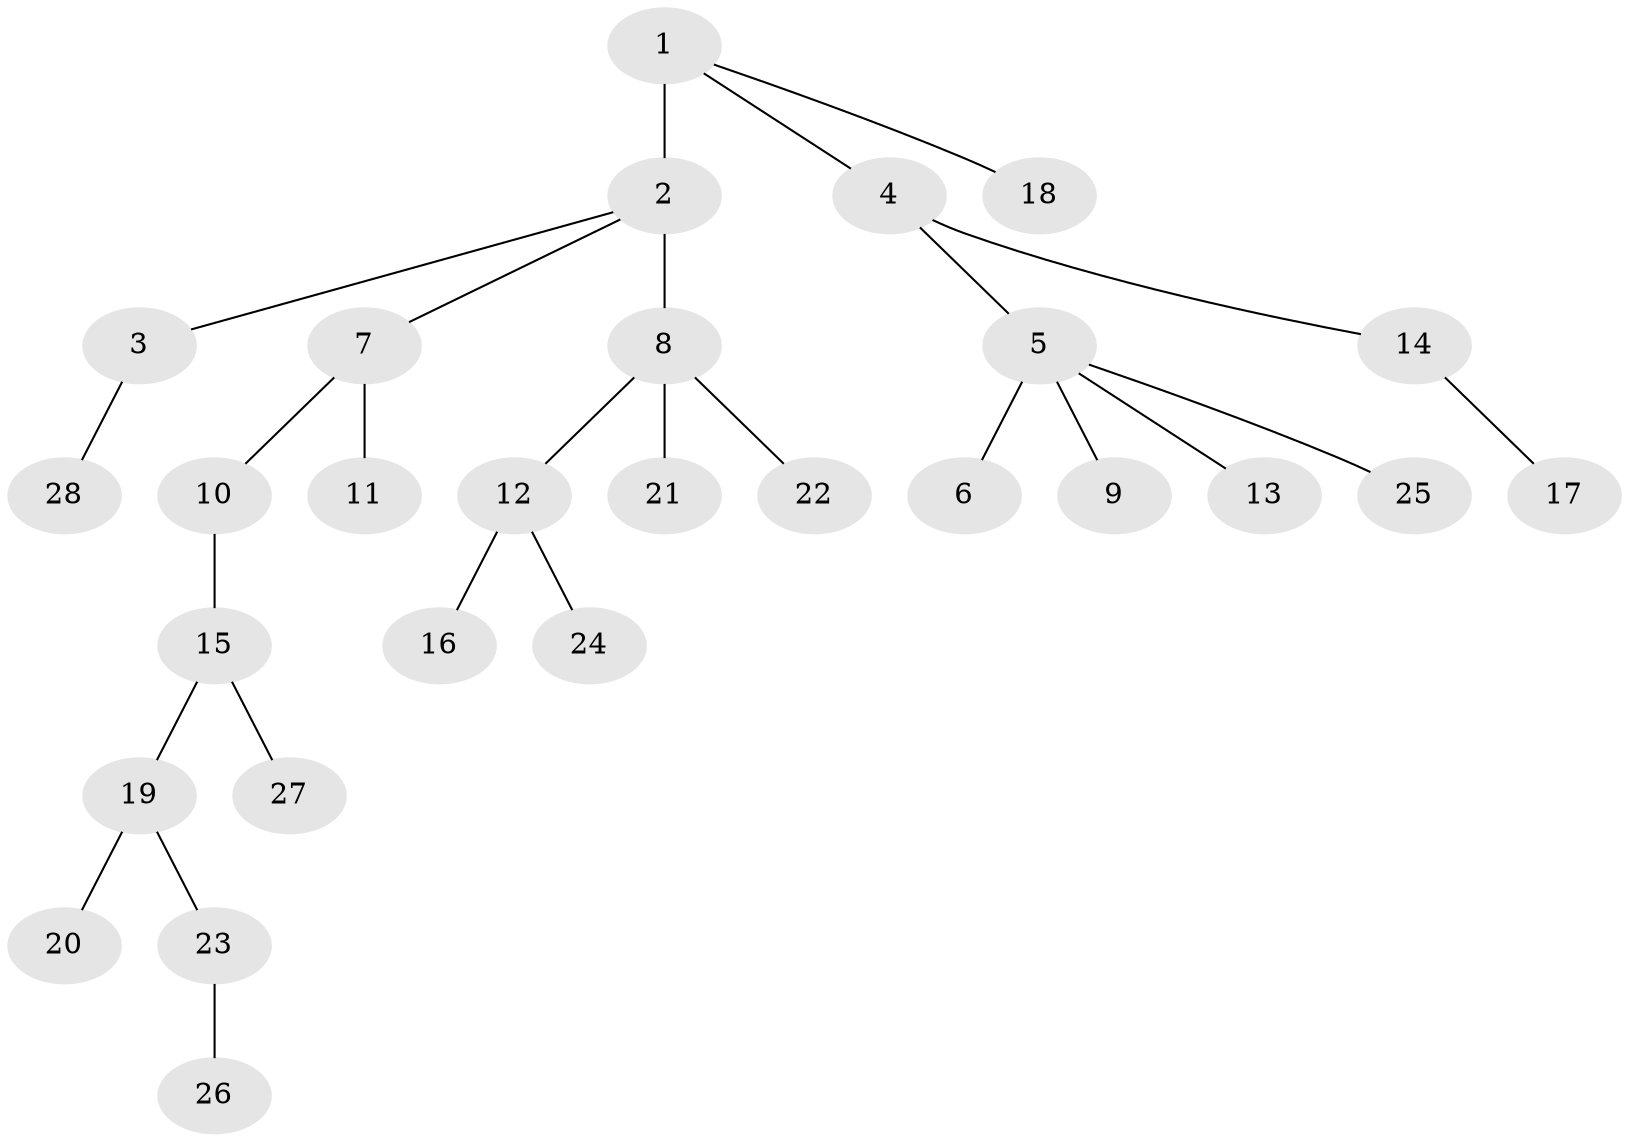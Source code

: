 // original degree distribution, {6: 0.018518518518518517, 4: 0.07407407407407407, 2: 0.2777777777777778, 5: 0.037037037037037035, 3: 0.1111111111111111, 1: 0.48148148148148145}
// Generated by graph-tools (version 1.1) at 2025/52/03/04/25 22:52:00]
// undirected, 28 vertices, 27 edges
graph export_dot {
  node [color=gray90,style=filled];
  1;
  2;
  3;
  4;
  5;
  6;
  7;
  8;
  9;
  10;
  11;
  12;
  13;
  14;
  15;
  16;
  17;
  18;
  19;
  20;
  21;
  22;
  23;
  24;
  25;
  26;
  27;
  28;
  1 -- 2 [weight=3.0];
  1 -- 4 [weight=1.0];
  1 -- 18 [weight=1.0];
  2 -- 3 [weight=1.0];
  2 -- 7 [weight=1.0];
  2 -- 8 [weight=1.0];
  3 -- 28 [weight=1.0];
  4 -- 5 [weight=1.0];
  4 -- 14 [weight=1.0];
  5 -- 6 [weight=2.0];
  5 -- 9 [weight=1.0];
  5 -- 13 [weight=1.0];
  5 -- 25 [weight=1.0];
  7 -- 10 [weight=1.0];
  7 -- 11 [weight=1.0];
  8 -- 12 [weight=1.0];
  8 -- 21 [weight=1.0];
  8 -- 22 [weight=1.0];
  10 -- 15 [weight=1.0];
  12 -- 16 [weight=1.0];
  12 -- 24 [weight=1.0];
  14 -- 17 [weight=1.0];
  15 -- 19 [weight=1.0];
  15 -- 27 [weight=1.0];
  19 -- 20 [weight=1.0];
  19 -- 23 [weight=1.0];
  23 -- 26 [weight=1.0];
}
